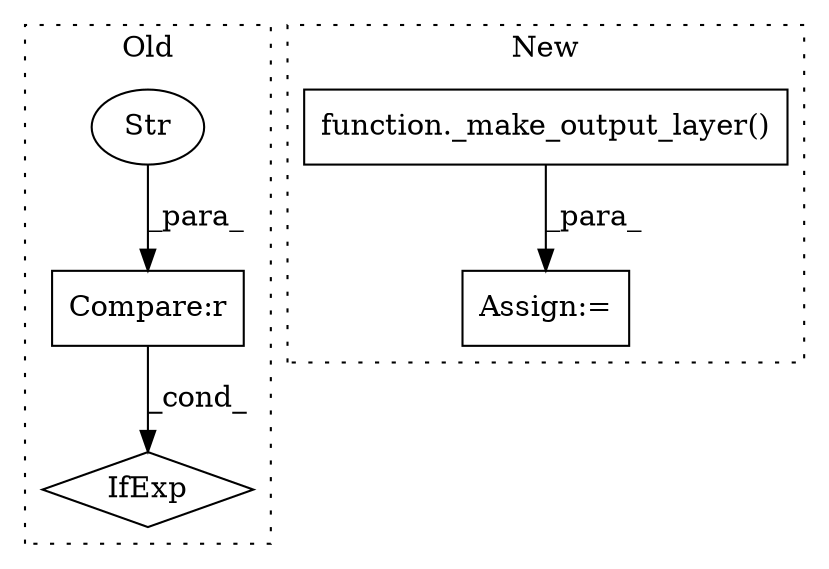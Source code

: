 digraph G {
subgraph cluster0 {
1 [label="IfExp" a="51" s="3550,3572" l="4,6" shape="diamond"];
3 [label="Compare:r" a="40" s="3554" l="18" shape="box"];
4 [label="Str" a="66" s="3560" l="12" shape="ellipse"];
label = "Old";
style="dotted";
}
subgraph cluster1 {
2 [label="function._make_output_layer()" a="75" s="4260,4360" l="28,6" shape="box"];
5 [label="Assign:=" a="68" s="4257" l="3" shape="box"];
label = "New";
style="dotted";
}
2 -> 5 [label="_para_"];
3 -> 1 [label="_cond_"];
4 -> 3 [label="_para_"];
}